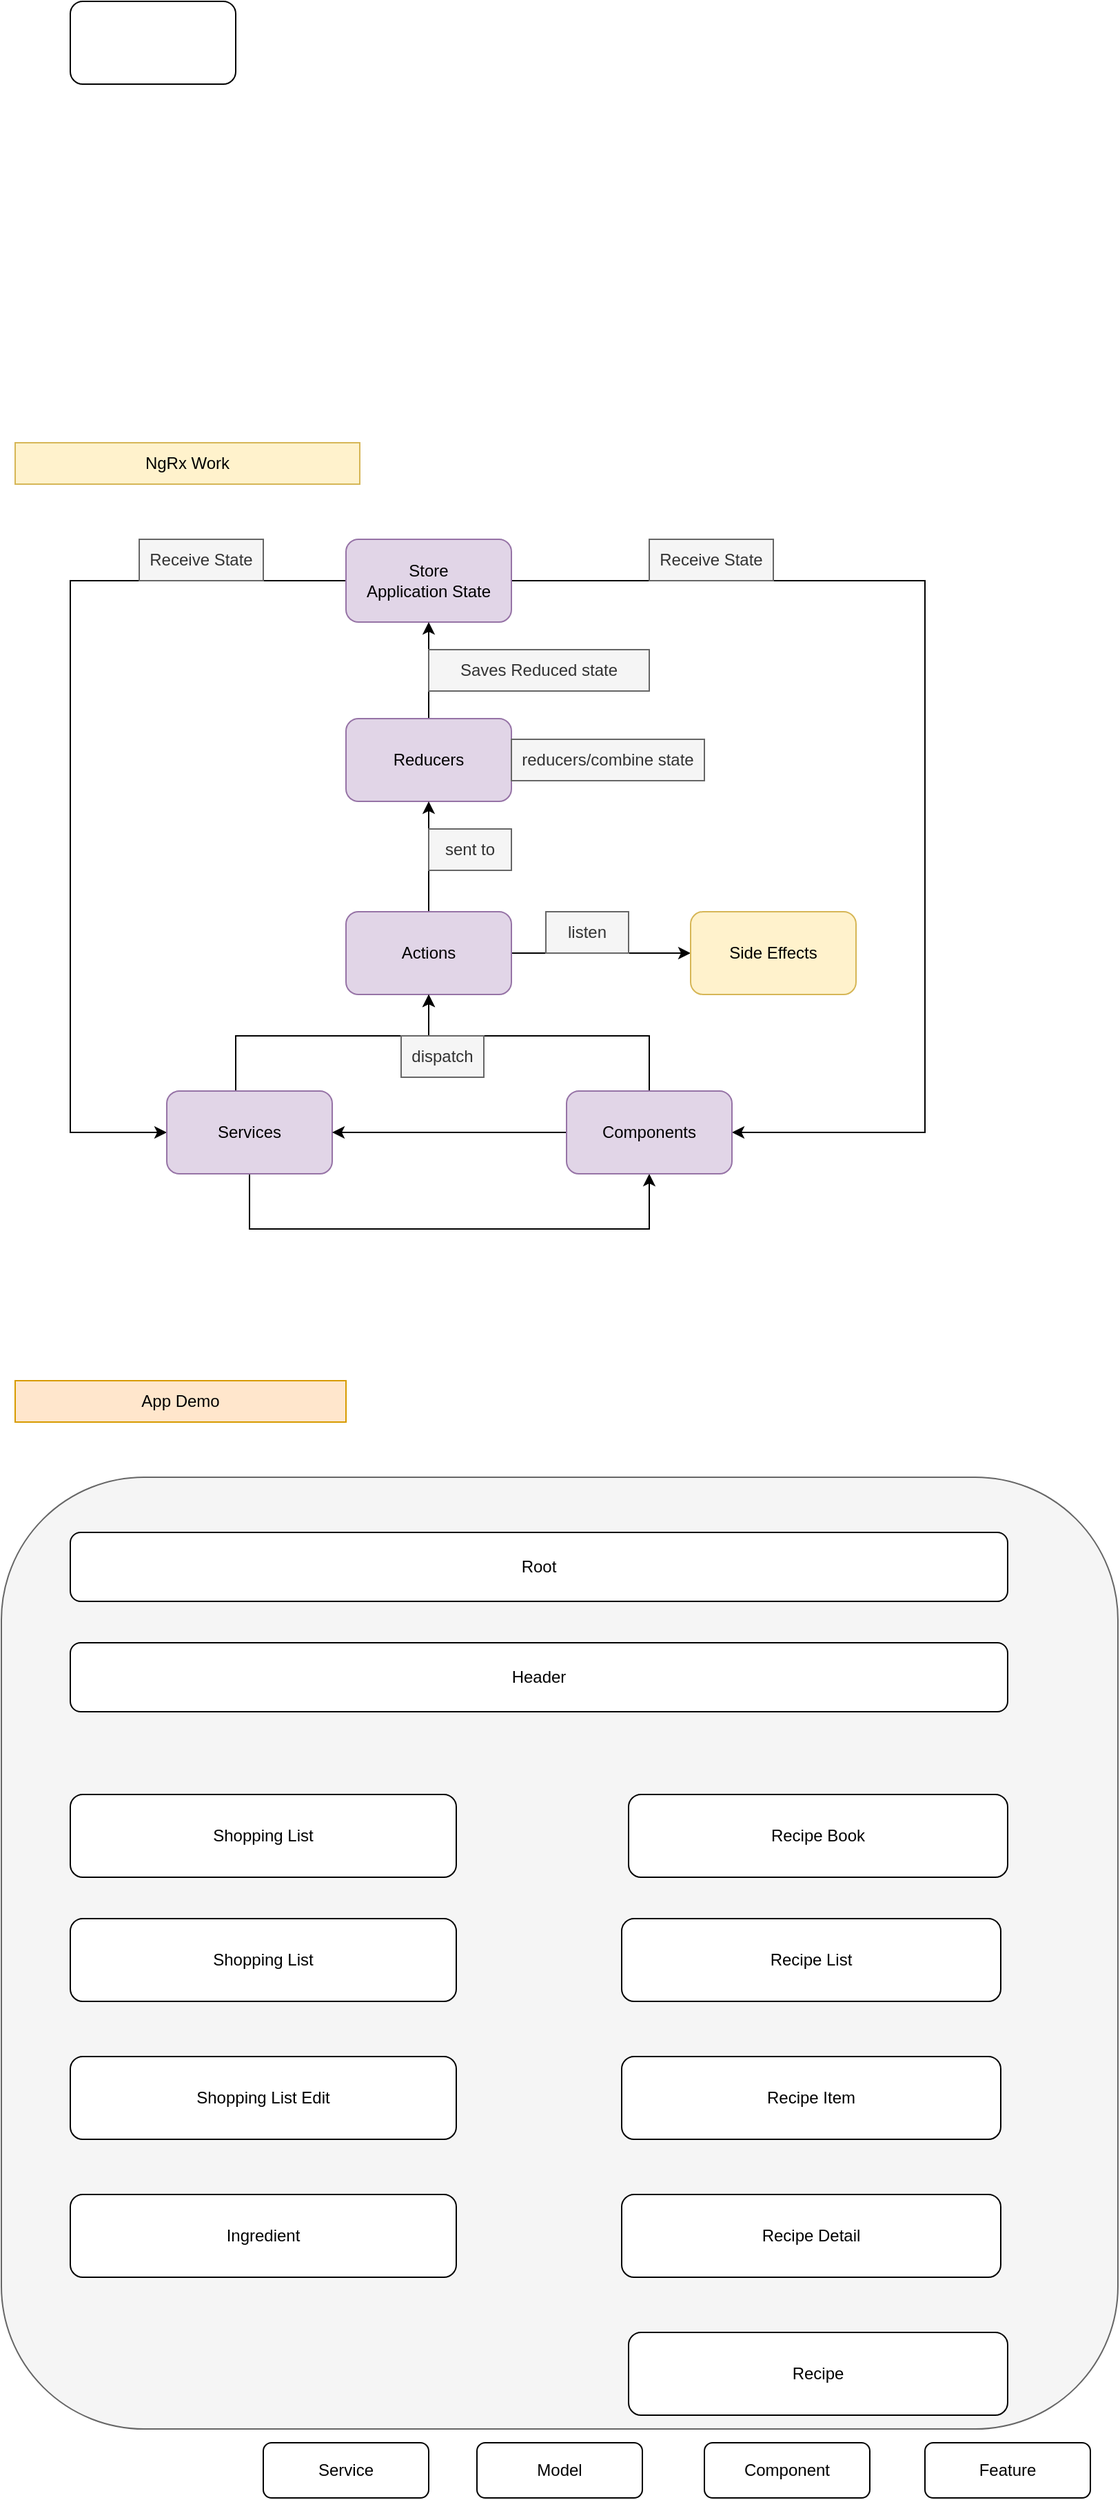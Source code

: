 <mxfile version="15.8.7" type="device"><diagram id="nSHdiaBDSXF2M5gYfZ2E" name="Page-1"><mxGraphModel dx="922" dy="1931" grid="1" gridSize="10" guides="1" tooltips="1" connect="1" arrows="1" fold="1" page="1" pageScale="1" pageWidth="850" pageHeight="1100" math="0" shadow="0"><root><mxCell id="0"/><mxCell id="1" parent="0"/><mxCell id="y8O7Os0joQnPzbyzu0kC-33" value="" style="rounded=1;whiteSpace=wrap;html=1;fillColor=#f5f5f5;fontColor=#333333;strokeColor=#666666;" parent="1" vertex="1"><mxGeometry x="30" y="880" width="810" height="690" as="geometry"/></mxCell><mxCell id="y8O7Os0joQnPzbyzu0kC-10" style="edgeStyle=orthogonalEdgeStyle;rounded=0;orthogonalLoop=1;jettySize=auto;html=1;entryX=1;entryY=0.5;entryDx=0;entryDy=0;" parent="1" source="y8O7Os0joQnPzbyzu0kC-1" target="y8O7Os0joQnPzbyzu0kC-5" edge="1"><mxGeometry relative="1" as="geometry"><Array as="points"><mxPoint x="700" y="230"/><mxPoint x="700" y="630"/></Array></mxGeometry></mxCell><mxCell id="y8O7Os0joQnPzbyzu0kC-11" style="edgeStyle=orthogonalEdgeStyle;rounded=0;orthogonalLoop=1;jettySize=auto;html=1;entryX=0;entryY=0.5;entryDx=0;entryDy=0;" parent="1" source="y8O7Os0joQnPzbyzu0kC-1" target="y8O7Os0joQnPzbyzu0kC-4" edge="1"><mxGeometry relative="1" as="geometry"><Array as="points"><mxPoint x="80" y="230"/><mxPoint x="80" y="630"/></Array></mxGeometry></mxCell><mxCell id="y8O7Os0joQnPzbyzu0kC-1" value="Store&lt;br&gt;Application State" style="rounded=1;whiteSpace=wrap;html=1;fillColor=#e1d5e7;strokeColor=#9673a6;" parent="1" vertex="1"><mxGeometry x="280" y="200" width="120" height="60" as="geometry"/></mxCell><mxCell id="y8O7Os0joQnPzbyzu0kC-7" style="edgeStyle=orthogonalEdgeStyle;rounded=0;orthogonalLoop=1;jettySize=auto;html=1;entryX=0.5;entryY=1;entryDx=0;entryDy=0;" parent="1" source="y8O7Os0joQnPzbyzu0kC-2" target="y8O7Os0joQnPzbyzu0kC-1" edge="1"><mxGeometry relative="1" as="geometry"/></mxCell><mxCell id="y8O7Os0joQnPzbyzu0kC-2" value="Reducers" style="rounded=1;whiteSpace=wrap;html=1;fillColor=#e1d5e7;strokeColor=#9673a6;" parent="1" vertex="1"><mxGeometry x="280" y="330" width="120" height="60" as="geometry"/></mxCell><mxCell id="y8O7Os0joQnPzbyzu0kC-8" style="edgeStyle=orthogonalEdgeStyle;rounded=0;orthogonalLoop=1;jettySize=auto;html=1;" parent="1" source="y8O7Os0joQnPzbyzu0kC-3" target="y8O7Os0joQnPzbyzu0kC-2" edge="1"><mxGeometry relative="1" as="geometry"/></mxCell><mxCell id="y8O7Os0joQnPzbyzu0kC-9" style="edgeStyle=orthogonalEdgeStyle;rounded=0;orthogonalLoop=1;jettySize=auto;html=1;" parent="1" source="y8O7Os0joQnPzbyzu0kC-3" target="y8O7Os0joQnPzbyzu0kC-6" edge="1"><mxGeometry relative="1" as="geometry"/></mxCell><mxCell id="y8O7Os0joQnPzbyzu0kC-3" value="Actions" style="rounded=1;whiteSpace=wrap;html=1;fillColor=#e1d5e7;strokeColor=#9673a6;" parent="1" vertex="1"><mxGeometry x="280" y="470" width="120" height="60" as="geometry"/></mxCell><mxCell id="y8O7Os0joQnPzbyzu0kC-12" style="edgeStyle=orthogonalEdgeStyle;rounded=0;orthogonalLoop=1;jettySize=auto;html=1;entryX=0.5;entryY=1;entryDx=0;entryDy=0;" parent="1" source="y8O7Os0joQnPzbyzu0kC-4" target="y8O7Os0joQnPzbyzu0kC-5" edge="1"><mxGeometry relative="1" as="geometry"><Array as="points"><mxPoint x="210" y="700"/><mxPoint x="500" y="700"/></Array></mxGeometry></mxCell><mxCell id="y8O7Os0joQnPzbyzu0kC-14" style="edgeStyle=orthogonalEdgeStyle;rounded=0;orthogonalLoop=1;jettySize=auto;html=1;entryX=0.5;entryY=1;entryDx=0;entryDy=0;" parent="1" source="y8O7Os0joQnPzbyzu0kC-4" target="y8O7Os0joQnPzbyzu0kC-3" edge="1"><mxGeometry relative="1" as="geometry"><Array as="points"><mxPoint x="200" y="560"/><mxPoint x="340" y="560"/></Array></mxGeometry></mxCell><mxCell id="y8O7Os0joQnPzbyzu0kC-4" value="Services" style="rounded=1;whiteSpace=wrap;html=1;fillColor=#e1d5e7;strokeColor=#9673a6;" parent="1" vertex="1"><mxGeometry x="150" y="600" width="120" height="60" as="geometry"/></mxCell><mxCell id="y8O7Os0joQnPzbyzu0kC-13" style="edgeStyle=orthogonalEdgeStyle;rounded=0;orthogonalLoop=1;jettySize=auto;html=1;entryX=1;entryY=0.5;entryDx=0;entryDy=0;" parent="1" source="y8O7Os0joQnPzbyzu0kC-5" target="y8O7Os0joQnPzbyzu0kC-4" edge="1"><mxGeometry relative="1" as="geometry"/></mxCell><mxCell id="y8O7Os0joQnPzbyzu0kC-15" style="edgeStyle=orthogonalEdgeStyle;rounded=0;orthogonalLoop=1;jettySize=auto;html=1;entryX=0.5;entryY=1;entryDx=0;entryDy=0;" parent="1" source="y8O7Os0joQnPzbyzu0kC-5" target="y8O7Os0joQnPzbyzu0kC-3" edge="1"><mxGeometry relative="1" as="geometry"><Array as="points"><mxPoint x="500" y="560"/><mxPoint x="340" y="560"/></Array></mxGeometry></mxCell><mxCell id="y8O7Os0joQnPzbyzu0kC-5" value="Components" style="rounded=1;whiteSpace=wrap;html=1;fillColor=#e1d5e7;strokeColor=#9673a6;" parent="1" vertex="1"><mxGeometry x="440" y="600" width="120" height="60" as="geometry"/></mxCell><mxCell id="y8O7Os0joQnPzbyzu0kC-6" value="Side Effects" style="rounded=1;whiteSpace=wrap;html=1;fillColor=#fff2cc;strokeColor=#d6b656;" parent="1" vertex="1"><mxGeometry x="530" y="470" width="120" height="60" as="geometry"/></mxCell><mxCell id="y8O7Os0joQnPzbyzu0kC-16" value="Receive State" style="text;html=1;strokeColor=#666666;fillColor=#f5f5f5;align=center;verticalAlign=middle;whiteSpace=wrap;rounded=0;fontColor=#333333;" parent="1" vertex="1"><mxGeometry x="500" y="200" width="90" height="30" as="geometry"/></mxCell><mxCell id="y8O7Os0joQnPzbyzu0kC-17" value="Receive State" style="text;html=1;strokeColor=#666666;fillColor=#f5f5f5;align=center;verticalAlign=middle;whiteSpace=wrap;rounded=0;fontColor=#333333;" parent="1" vertex="1"><mxGeometry x="130" y="200" width="90" height="30" as="geometry"/></mxCell><mxCell id="y8O7Os0joQnPzbyzu0kC-18" value="Saves Reduced state" style="text;html=1;strokeColor=#666666;fillColor=#f5f5f5;align=center;verticalAlign=middle;whiteSpace=wrap;rounded=0;fontColor=#333333;" parent="1" vertex="1"><mxGeometry x="340" y="280" width="160" height="30" as="geometry"/></mxCell><mxCell id="y8O7Os0joQnPzbyzu0kC-19" value="sent to" style="text;html=1;strokeColor=#666666;fillColor=#f5f5f5;align=center;verticalAlign=middle;whiteSpace=wrap;rounded=0;fontColor=#333333;" parent="1" vertex="1"><mxGeometry x="340" y="410" width="60" height="30" as="geometry"/></mxCell><mxCell id="y8O7Os0joQnPzbyzu0kC-20" value="listen" style="text;html=1;strokeColor=#666666;fillColor=#f5f5f5;align=center;verticalAlign=middle;whiteSpace=wrap;rounded=0;fontColor=#333333;" parent="1" vertex="1"><mxGeometry x="425" y="470" width="60" height="30" as="geometry"/></mxCell><mxCell id="y8O7Os0joQnPzbyzu0kC-21" value="dispatch" style="text;html=1;strokeColor=#666666;fillColor=#f5f5f5;align=center;verticalAlign=middle;whiteSpace=wrap;rounded=0;fontColor=#333333;" parent="1" vertex="1"><mxGeometry x="320" y="560" width="60" height="30" as="geometry"/></mxCell><mxCell id="y8O7Os0joQnPzbyzu0kC-22" value="reducers/combine state" style="text;html=1;strokeColor=#666666;fillColor=#f5f5f5;align=center;verticalAlign=middle;whiteSpace=wrap;rounded=0;fontColor=#333333;" parent="1" vertex="1"><mxGeometry x="400" y="345" width="140" height="30" as="geometry"/></mxCell><mxCell id="y8O7Os0joQnPzbyzu0kC-23" value="NgRx Work" style="text;html=1;strokeColor=#d6b656;fillColor=#fff2cc;align=center;verticalAlign=middle;whiteSpace=wrap;rounded=0;" parent="1" vertex="1"><mxGeometry x="40" y="130" width="250" height="30" as="geometry"/></mxCell><mxCell id="y8O7Os0joQnPzbyzu0kC-24" value="Root" style="rounded=1;whiteSpace=wrap;html=1;" parent="1" vertex="1"><mxGeometry x="80" y="920" width="680" height="50" as="geometry"/></mxCell><mxCell id="y8O7Os0joQnPzbyzu0kC-25" value="Header" style="rounded=1;whiteSpace=wrap;html=1;" parent="1" vertex="1"><mxGeometry x="80" y="1000" width="680" height="50" as="geometry"/></mxCell><mxCell id="y8O7Os0joQnPzbyzu0kC-26" value="Shopping List" style="rounded=1;whiteSpace=wrap;html=1;" parent="1" vertex="1"><mxGeometry x="80" y="1200" width="280" height="60" as="geometry"/></mxCell><mxCell id="y8O7Os0joQnPzbyzu0kC-27" value="Recipe Book" style="rounded=1;whiteSpace=wrap;html=1;" parent="1" vertex="1"><mxGeometry x="485" y="1110" width="275" height="60" as="geometry"/></mxCell><mxCell id="y8O7Os0joQnPzbyzu0kC-28" value="Shopping List" style="rounded=1;whiteSpace=wrap;html=1;" parent="1" vertex="1"><mxGeometry x="80" y="1110" width="280" height="60" as="geometry"/></mxCell><mxCell id="y8O7Os0joQnPzbyzu0kC-29" value="Shopping List Edit" style="rounded=1;whiteSpace=wrap;html=1;" parent="1" vertex="1"><mxGeometry x="80" y="1300" width="280" height="60" as="geometry"/></mxCell><mxCell id="y8O7Os0joQnPzbyzu0kC-30" value="Recipe List" style="rounded=1;whiteSpace=wrap;html=1;" parent="1" vertex="1"><mxGeometry x="480" y="1200" width="275" height="60" as="geometry"/></mxCell><mxCell id="y8O7Os0joQnPzbyzu0kC-31" value="Recipe Item" style="rounded=1;whiteSpace=wrap;html=1;" parent="1" vertex="1"><mxGeometry x="480" y="1300" width="275" height="60" as="geometry"/></mxCell><mxCell id="y8O7Os0joQnPzbyzu0kC-32" value="Recipe Detail" style="rounded=1;whiteSpace=wrap;html=1;" parent="1" vertex="1"><mxGeometry x="480" y="1400" width="275" height="60" as="geometry"/></mxCell><mxCell id="y8O7Os0joQnPzbyzu0kC-35" value="App Demo" style="text;html=1;strokeColor=#d79b00;fillColor=#ffe6cc;align=center;verticalAlign=middle;whiteSpace=wrap;rounded=0;" parent="1" vertex="1"><mxGeometry x="40" y="810" width="240" height="30" as="geometry"/></mxCell><mxCell id="y8O7Os0joQnPzbyzu0kC-36" value="Ingredient" style="rounded=1;whiteSpace=wrap;html=1;" parent="1" vertex="1"><mxGeometry x="80" y="1400" width="280" height="60" as="geometry"/></mxCell><mxCell id="y8O7Os0joQnPzbyzu0kC-37" value="Recipe" style="rounded=1;whiteSpace=wrap;html=1;" parent="1" vertex="1"><mxGeometry x="485" y="1500" width="275" height="60" as="geometry"/></mxCell><mxCell id="hEhDOA3tGXPJeo4UMhqG-1" value="" style="rounded=1;whiteSpace=wrap;html=1;" parent="1" vertex="1"><mxGeometry x="80" y="-190" width="120" height="60" as="geometry"/></mxCell><mxCell id="p0t2C-aeVexvCjA13_Vt-1" value="Feature" style="rounded=1;whiteSpace=wrap;html=1;" vertex="1" parent="1"><mxGeometry x="700" y="1580" width="120" height="40" as="geometry"/></mxCell><mxCell id="p0t2C-aeVexvCjA13_Vt-2" value="Component" style="rounded=1;whiteSpace=wrap;html=1;" vertex="1" parent="1"><mxGeometry x="540" y="1580" width="120" height="40" as="geometry"/></mxCell><mxCell id="p0t2C-aeVexvCjA13_Vt-3" value="Model" style="rounded=1;whiteSpace=wrap;html=1;" vertex="1" parent="1"><mxGeometry x="375" y="1580" width="120" height="40" as="geometry"/></mxCell><mxCell id="p0t2C-aeVexvCjA13_Vt-4" value="Service" style="rounded=1;whiteSpace=wrap;html=1;" vertex="1" parent="1"><mxGeometry x="220" y="1580" width="120" height="40" as="geometry"/></mxCell></root></mxGraphModel></diagram></mxfile>